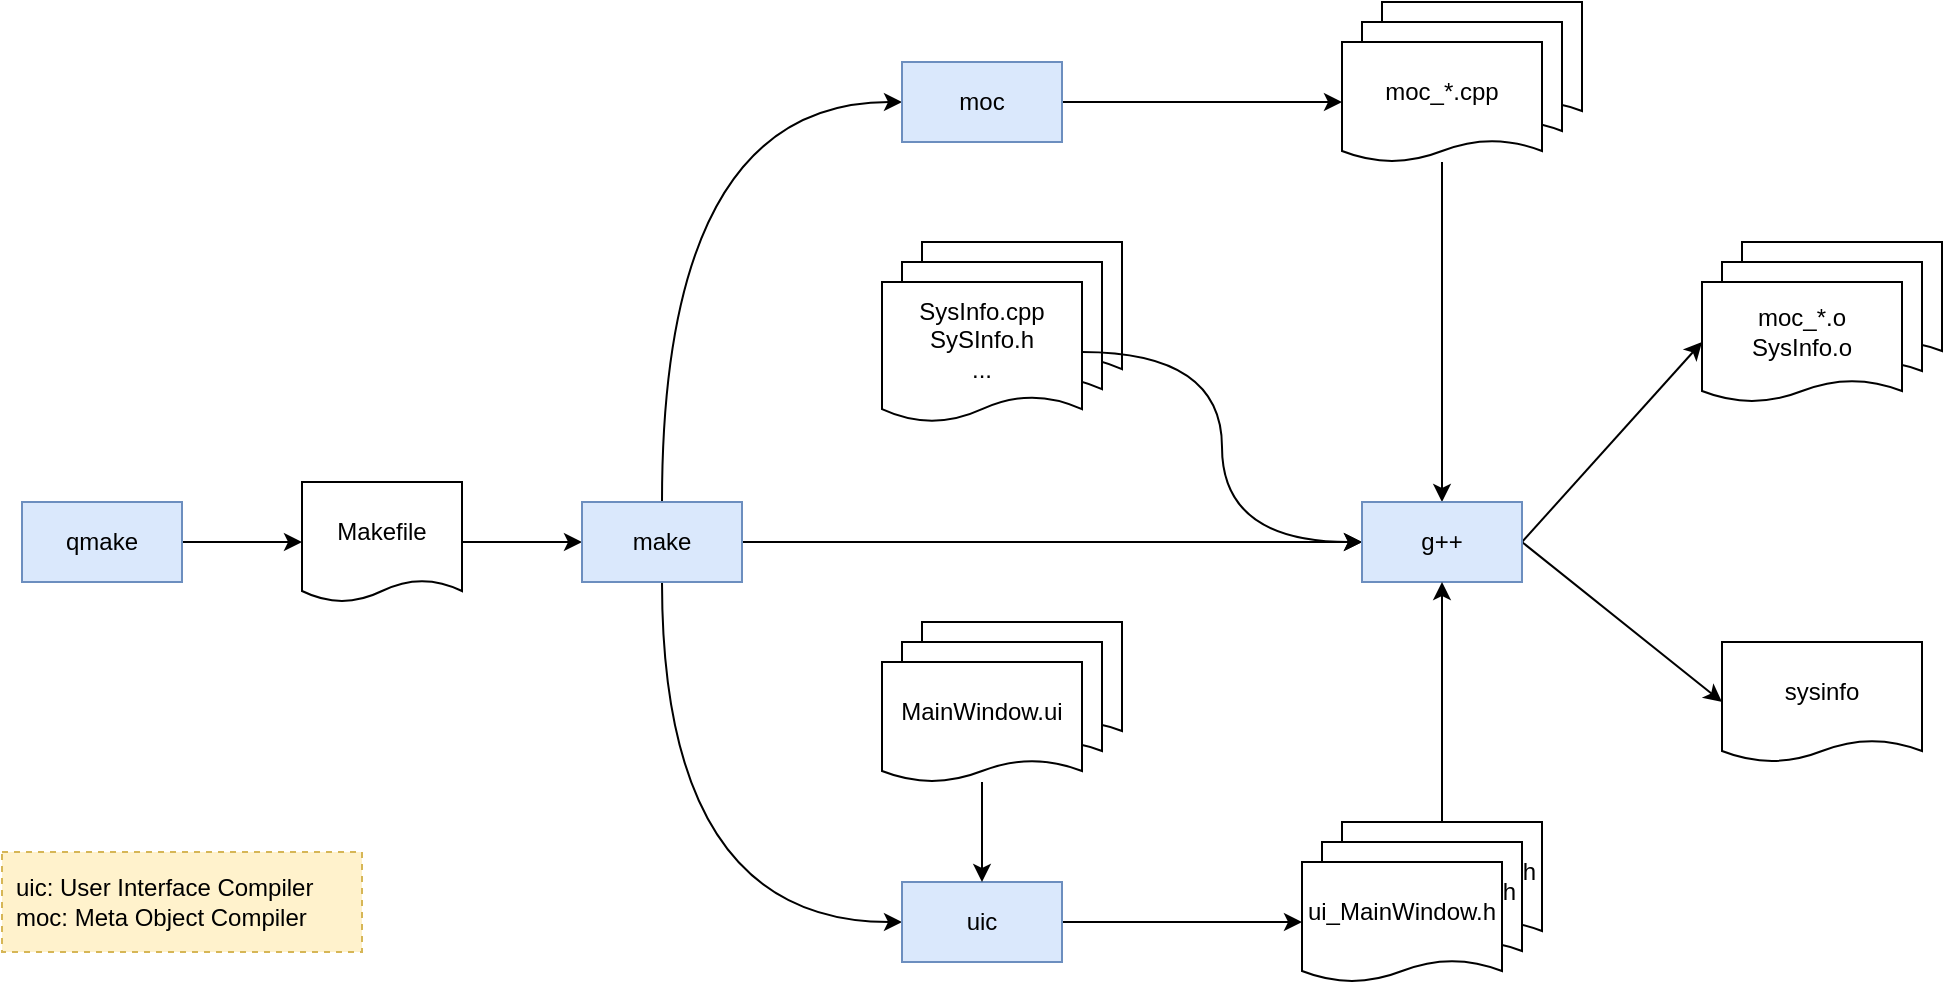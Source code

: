 <mxfile version="11.1.4" type="device"><diagram id="wGHUaiD2RlWXnVGYHX7K" name="Page-1"><mxGraphModel dx="1371" dy="827" grid="1" gridSize="10" guides="1" tooltips="1" connect="1" arrows="1" fold="1" page="1" pageScale="1" pageWidth="850" pageHeight="1100" math="0" shadow="0"><root><mxCell id="0"/><mxCell id="1" parent="0"/><mxCell id="2K_5e8dIjac2Q_w8fJQS-23" style="edgeStyle=orthogonalEdgeStyle;rounded=0;orthogonalLoop=1;jettySize=auto;html=1;exitX=1;exitY=0.5;exitDx=0;exitDy=0;entryX=0;entryY=0.5;entryDx=0;entryDy=0;" parent="1" source="2K_5e8dIjac2Q_w8fJQS-1" target="2K_5e8dIjac2Q_w8fJQS-2" edge="1"><mxGeometry relative="1" as="geometry"/></mxCell><mxCell id="2K_5e8dIjac2Q_w8fJQS-1" value="qmake" style="rounded=0;whiteSpace=wrap;html=1;fillColor=#dae8fc;strokeColor=#6c8ebf;" parent="1" vertex="1"><mxGeometry x="70" y="250" width="80" height="40" as="geometry"/></mxCell><mxCell id="2K_5e8dIjac2Q_w8fJQS-24" style="edgeStyle=orthogonalEdgeStyle;rounded=0;orthogonalLoop=1;jettySize=auto;html=1;exitX=1;exitY=0.5;exitDx=0;exitDy=0;entryX=0;entryY=0.5;entryDx=0;entryDy=0;" parent="1" source="2K_5e8dIjac2Q_w8fJQS-2" target="2K_5e8dIjac2Q_w8fJQS-3" edge="1"><mxGeometry relative="1" as="geometry"/></mxCell><mxCell id="2K_5e8dIjac2Q_w8fJQS-2" value="Makefile" style="shape=document;whiteSpace=wrap;html=1;boundedLbl=1;size=0.183;" parent="1" vertex="1"><mxGeometry x="210" y="240" width="80" height="60" as="geometry"/></mxCell><mxCell id="2K_5e8dIjac2Q_w8fJQS-25" style="edgeStyle=orthogonalEdgeStyle;rounded=0;orthogonalLoop=1;jettySize=auto;html=1;exitX=0.5;exitY=0;exitDx=0;exitDy=0;entryX=0;entryY=0.5;entryDx=0;entryDy=0;curved=1;" parent="1" source="2K_5e8dIjac2Q_w8fJQS-3" target="2K_5e8dIjac2Q_w8fJQS-4" edge="1"><mxGeometry relative="1" as="geometry"/></mxCell><mxCell id="2K_5e8dIjac2Q_w8fJQS-26" style="edgeStyle=orthogonalEdgeStyle;rounded=0;orthogonalLoop=1;jettySize=auto;html=1;exitX=0.5;exitY=1;exitDx=0;exitDy=0;entryX=0;entryY=0.5;entryDx=0;entryDy=0;curved=1;" parent="1" source="2K_5e8dIjac2Q_w8fJQS-3" target="2K_5e8dIjac2Q_w8fJQS-5" edge="1"><mxGeometry relative="1" as="geometry"/></mxCell><mxCell id="2K_5e8dIjac2Q_w8fJQS-27" style="edgeStyle=orthogonalEdgeStyle;rounded=0;orthogonalLoop=1;jettySize=auto;html=1;exitX=1;exitY=0.5;exitDx=0;exitDy=0;entryX=0;entryY=0.5;entryDx=0;entryDy=0;" parent="1" source="2K_5e8dIjac2Q_w8fJQS-3" target="2K_5e8dIjac2Q_w8fJQS-15" edge="1"><mxGeometry relative="1" as="geometry"/></mxCell><mxCell id="2K_5e8dIjac2Q_w8fJQS-3" value="make" style="rounded=0;whiteSpace=wrap;html=1;fillColor=#dae8fc;strokeColor=#6c8ebf;" parent="1" vertex="1"><mxGeometry x="350" y="250" width="80" height="40" as="geometry"/></mxCell><mxCell id="2K_5e8dIjac2Q_w8fJQS-32" style="edgeStyle=orthogonalEdgeStyle;rounded=0;orthogonalLoop=1;jettySize=auto;html=1;entryX=0;entryY=0.5;entryDx=0;entryDy=0;" parent="1" source="2K_5e8dIjac2Q_w8fJQS-4" target="2K_5e8dIjac2Q_w8fJQS-12" edge="1"><mxGeometry relative="1" as="geometry"/></mxCell><mxCell id="2K_5e8dIjac2Q_w8fJQS-4" value="moc" style="rounded=0;whiteSpace=wrap;html=1;fillColor=#dae8fc;strokeColor=#6c8ebf;" parent="1" vertex="1"><mxGeometry x="510" y="30" width="80" height="40" as="geometry"/></mxCell><mxCell id="2K_5e8dIjac2Q_w8fJQS-33" style="edgeStyle=orthogonalEdgeStyle;rounded=0;orthogonalLoop=1;jettySize=auto;html=1;exitX=1;exitY=0.5;exitDx=0;exitDy=0;" parent="1" source="2K_5e8dIjac2Q_w8fJQS-5" target="2K_5e8dIjac2Q_w8fJQS-18" edge="1"><mxGeometry relative="1" as="geometry"/></mxCell><mxCell id="2K_5e8dIjac2Q_w8fJQS-5" value="uic" style="rounded=0;whiteSpace=wrap;html=1;fillColor=#dae8fc;strokeColor=#6c8ebf;" parent="1" vertex="1"><mxGeometry x="510" y="440" width="80" height="40" as="geometry"/></mxCell><mxCell id="2K_5e8dIjac2Q_w8fJQS-6" value="MainWindow.ui" style="shape=document;whiteSpace=wrap;html=1;boundedLbl=1;size=0.183;" parent="1" vertex="1"><mxGeometry x="520" y="310" width="100" height="60" as="geometry"/></mxCell><mxCell id="2K_5e8dIjac2Q_w8fJQS-7" value="MainWindow.ui" style="shape=document;whiteSpace=wrap;html=1;boundedLbl=1;size=0.183;" parent="1" vertex="1"><mxGeometry x="510" y="320" width="100" height="60" as="geometry"/></mxCell><mxCell id="2K_5e8dIjac2Q_w8fJQS-28" style="edgeStyle=orthogonalEdgeStyle;rounded=0;orthogonalLoop=1;jettySize=auto;html=1;entryX=0.5;entryY=0;entryDx=0;entryDy=0;" parent="1" source="2K_5e8dIjac2Q_w8fJQS-8" target="2K_5e8dIjac2Q_w8fJQS-5" edge="1"><mxGeometry relative="1" as="geometry"/></mxCell><mxCell id="2K_5e8dIjac2Q_w8fJQS-8" value="MainWindow.ui" style="shape=document;whiteSpace=wrap;html=1;boundedLbl=1;size=0.183;" parent="1" vertex="1"><mxGeometry x="500" y="330" width="100" height="60" as="geometry"/></mxCell><mxCell id="2K_5e8dIjac2Q_w8fJQS-9" value="SysInfo.cpp&lt;br&gt;SySInfo.h&lt;br&gt;..." style="shape=document;whiteSpace=wrap;html=1;boundedLbl=1;size=0.183;" parent="1" vertex="1"><mxGeometry x="520" y="120" width="100" height="70" as="geometry"/></mxCell><mxCell id="2K_5e8dIjac2Q_w8fJQS-10" value="moc_*.cpp" style="shape=document;whiteSpace=wrap;html=1;boundedLbl=1;size=0.183;" parent="1" vertex="1"><mxGeometry x="750" width="100" height="60" as="geometry"/></mxCell><mxCell id="2K_5e8dIjac2Q_w8fJQS-11" value="moc_*.cpp" style="shape=document;whiteSpace=wrap;html=1;boundedLbl=1;size=0.183;" parent="1" vertex="1"><mxGeometry x="740" y="10" width="100" height="60" as="geometry"/></mxCell><mxCell id="2K_5e8dIjac2Q_w8fJQS-35" style="edgeStyle=orthogonalEdgeStyle;rounded=0;orthogonalLoop=1;jettySize=auto;html=1;entryX=0.5;entryY=0;entryDx=0;entryDy=0;" parent="1" source="2K_5e8dIjac2Q_w8fJQS-12" target="2K_5e8dIjac2Q_w8fJQS-15" edge="1"><mxGeometry relative="1" as="geometry"/></mxCell><mxCell id="2K_5e8dIjac2Q_w8fJQS-12" value="moc_*.cpp" style="shape=document;whiteSpace=wrap;html=1;boundedLbl=1;size=0.183;" parent="1" vertex="1"><mxGeometry x="730" y="20" width="100" height="60" as="geometry"/></mxCell><mxCell id="2K_5e8dIjac2Q_w8fJQS-13" value="SysInfo.cpp&lt;br&gt;SySInfo.h&lt;br&gt;..." style="shape=document;whiteSpace=wrap;html=1;boundedLbl=1;size=0.183;" parent="1" vertex="1"><mxGeometry x="510" y="130" width="100" height="70" as="geometry"/></mxCell><mxCell id="2K_5e8dIjac2Q_w8fJQS-31" style="edgeStyle=orthogonalEdgeStyle;rounded=0;orthogonalLoop=1;jettySize=auto;html=1;exitX=1;exitY=0.5;exitDx=0;exitDy=0;entryX=0;entryY=0.5;entryDx=0;entryDy=0;curved=1;" parent="1" source="2K_5e8dIjac2Q_w8fJQS-14" target="2K_5e8dIjac2Q_w8fJQS-15" edge="1"><mxGeometry relative="1" as="geometry"/></mxCell><mxCell id="2K_5e8dIjac2Q_w8fJQS-14" value="SysInfo.cpp&lt;br&gt;SySInfo.h&lt;br&gt;..." style="shape=document;whiteSpace=wrap;html=1;boundedLbl=1;size=0.183;" parent="1" vertex="1"><mxGeometry x="500" y="140" width="100" height="70" as="geometry"/></mxCell><mxCell id="2K_5e8dIjac2Q_w8fJQS-36" style="rounded=0;orthogonalLoop=1;jettySize=auto;html=1;entryX=0;entryY=0.5;entryDx=0;entryDy=0;exitX=1;exitY=0.5;exitDx=0;exitDy=0;" parent="1" source="2K_5e8dIjac2Q_w8fJQS-15" target="2K_5e8dIjac2Q_w8fJQS-21" edge="1"><mxGeometry relative="1" as="geometry"/></mxCell><mxCell id="2K_5e8dIjac2Q_w8fJQS-37" style="rounded=0;orthogonalLoop=1;jettySize=auto;html=1;exitX=1;exitY=0.5;exitDx=0;exitDy=0;entryX=0;entryY=0.5;entryDx=0;entryDy=0;" parent="1" source="2K_5e8dIjac2Q_w8fJQS-15" target="2K_5e8dIjac2Q_w8fJQS-22" edge="1"><mxGeometry relative="1" as="geometry"/></mxCell><mxCell id="2K_5e8dIjac2Q_w8fJQS-15" value="g++" style="rounded=0;whiteSpace=wrap;html=1;fillColor=#dae8fc;strokeColor=#6c8ebf;" parent="1" vertex="1"><mxGeometry x="740" y="250" width="80" height="40" as="geometry"/></mxCell><mxCell id="2K_5e8dIjac2Q_w8fJQS-34" style="edgeStyle=orthogonalEdgeStyle;rounded=0;orthogonalLoop=1;jettySize=auto;html=1;entryX=0.5;entryY=1;entryDx=0;entryDy=0;" parent="1" source="2K_5e8dIjac2Q_w8fJQS-16" target="2K_5e8dIjac2Q_w8fJQS-15" edge="1"><mxGeometry relative="1" as="geometry"/></mxCell><mxCell id="2K_5e8dIjac2Q_w8fJQS-16" value="ui_MainWindow.h" style="shape=document;whiteSpace=wrap;html=1;boundedLbl=1;size=0.183;" parent="1" vertex="1"><mxGeometry x="730" y="410" width="100" height="60" as="geometry"/></mxCell><mxCell id="2K_5e8dIjac2Q_w8fJQS-17" value="ui_MainWindow.h" style="shape=document;whiteSpace=wrap;html=1;boundedLbl=1;size=0.183;" parent="1" vertex="1"><mxGeometry x="720" y="420" width="100" height="60" as="geometry"/></mxCell><mxCell id="2K_5e8dIjac2Q_w8fJQS-18" value="ui_MainWindow.h" style="shape=document;whiteSpace=wrap;html=1;boundedLbl=1;size=0.183;" parent="1" vertex="1"><mxGeometry x="710" y="430" width="100" height="60" as="geometry"/></mxCell><mxCell id="2K_5e8dIjac2Q_w8fJQS-19" value="moc_*.o&lt;br&gt;SysInfo.o" style="shape=document;whiteSpace=wrap;html=1;boundedLbl=1;size=0.183;" parent="1" vertex="1"><mxGeometry x="930" y="120" width="100" height="60" as="geometry"/></mxCell><mxCell id="2K_5e8dIjac2Q_w8fJQS-20" value="moc_*.o&lt;br&gt;SysInfo.o" style="shape=document;whiteSpace=wrap;html=1;boundedLbl=1;size=0.183;" parent="1" vertex="1"><mxGeometry x="920" y="130" width="100" height="60" as="geometry"/></mxCell><mxCell id="2K_5e8dIjac2Q_w8fJQS-21" value="moc_*.o&lt;br&gt;SysInfo.o" style="shape=document;whiteSpace=wrap;html=1;boundedLbl=1;size=0.183;" parent="1" vertex="1"><mxGeometry x="910" y="140" width="100" height="60" as="geometry"/></mxCell><mxCell id="2K_5e8dIjac2Q_w8fJQS-22" value="sysinfo" style="shape=document;whiteSpace=wrap;html=1;boundedLbl=1;size=0.183;" parent="1" vertex="1"><mxGeometry x="920" y="320" width="100" height="60" as="geometry"/></mxCell><mxCell id="hmFcm4GUGhulJ2m-LZDK-1" value="uic: User Interface Compiler&lt;br&gt;moc: Meta Object Compiler" style="text;html=1;strokeColor=#d6b656;fillColor=#fff2cc;align=left;verticalAlign=middle;whiteSpace=wrap;rounded=0;dashed=1;spacingLeft=5;" vertex="1" parent="1"><mxGeometry x="60" y="425" width="180" height="50" as="geometry"/></mxCell></root></mxGraphModel></diagram></mxfile>